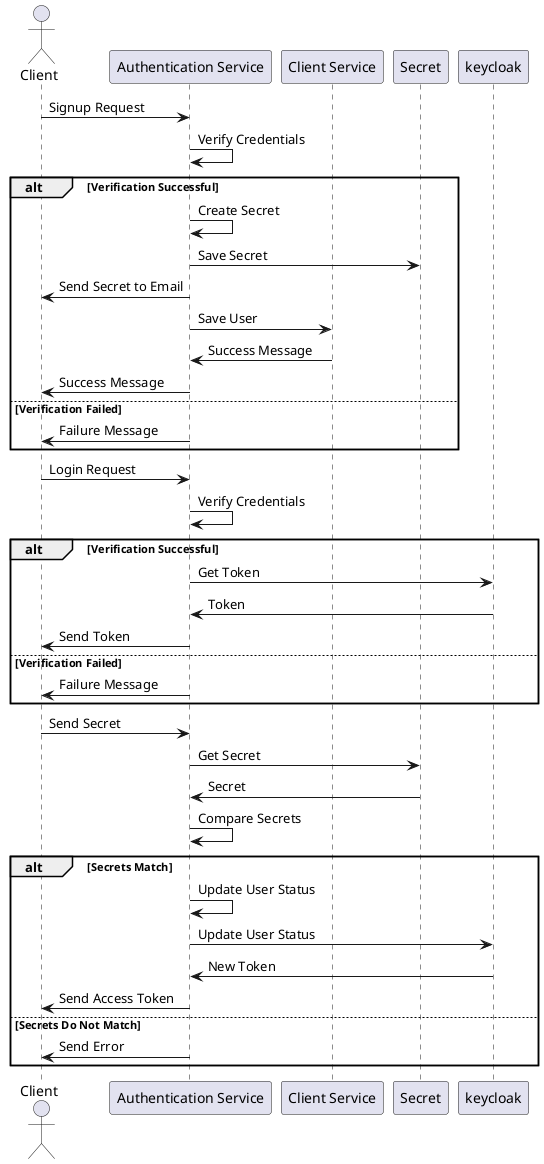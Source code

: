 @startuml
actor Client
participant "Authentication Service" as Auth
participant "Client Service" as ClientService
participant "Secret" as Secret
Client -> Auth: Signup Request
Auth -> Auth: Verify Credentials
alt Verification Successful
    Auth -> Auth: Create Secret
    Auth -> Secret: Save Secret
    Auth -> Client: Send Secret to Email
    Auth -> ClientService: Save User
    ClientService -> Auth: Success Message
    Auth -> Client: Success Message
else Verification Failed
    Auth -> Client: Failure Message
end
participant "keycloak" as keycloak
Client -> Auth: Login Request
Auth -> Auth: Verify Credentials
alt Verification Successful
    Auth -> keycloak: Get Token
    keycloak -> Auth: Token
    Auth -> Client: Send Token
else Verification Failed
    Auth -> Client: Failure Message
end
Client -> Auth : Send Secret
Auth -> Secret : Get Secret
Secret -> Auth : Secret
Auth -> Auth : Compare Secrets
alt Secrets Match
    Auth -> Auth : Update User Status
    Auth -> keycloak : Update User Status
    keycloak -> Auth : New Token
    Auth -> Client : Send Access Token
else Secrets Do Not Match
    Auth -> Client : Send Error
end
@enduml
